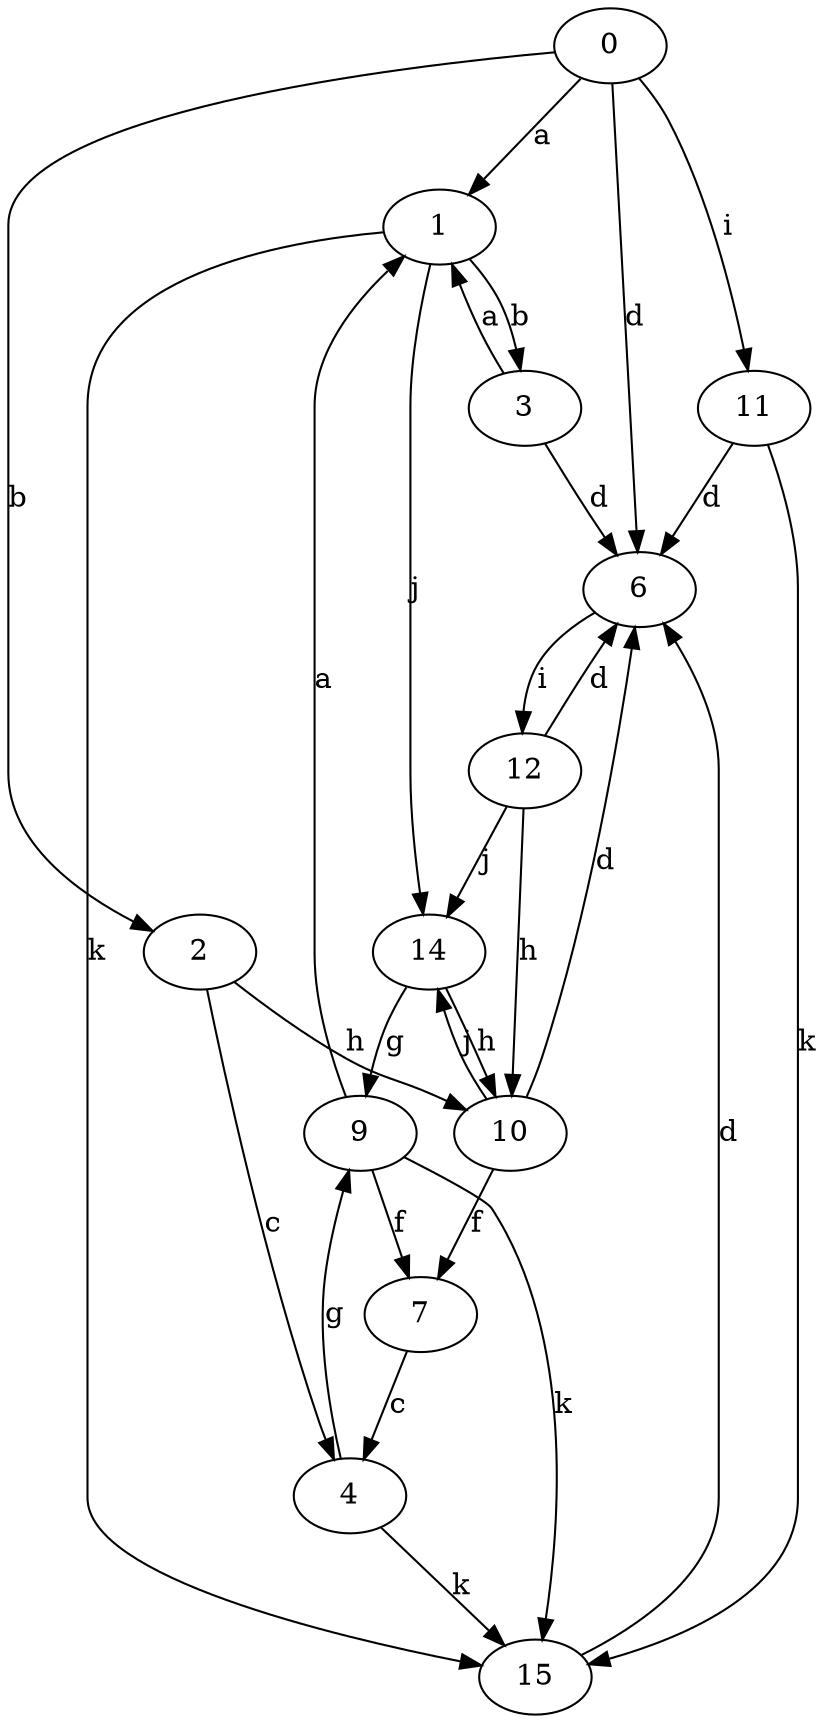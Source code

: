 strict digraph  {
1;
2;
3;
4;
6;
7;
9;
10;
11;
12;
14;
15;
0;
1 -> 3  [label=b];
1 -> 14  [label=j];
1 -> 15  [label=k];
2 -> 4  [label=c];
2 -> 10  [label=h];
3 -> 1  [label=a];
3 -> 6  [label=d];
4 -> 9  [label=g];
4 -> 15  [label=k];
6 -> 12  [label=i];
7 -> 4  [label=c];
9 -> 1  [label=a];
9 -> 7  [label=f];
9 -> 15  [label=k];
10 -> 6  [label=d];
10 -> 7  [label=f];
10 -> 14  [label=j];
11 -> 6  [label=d];
11 -> 15  [label=k];
12 -> 6  [label=d];
12 -> 10  [label=h];
12 -> 14  [label=j];
14 -> 9  [label=g];
14 -> 10  [label=h];
15 -> 6  [label=d];
0 -> 1  [label=a];
0 -> 2  [label=b];
0 -> 6  [label=d];
0 -> 11  [label=i];
}
